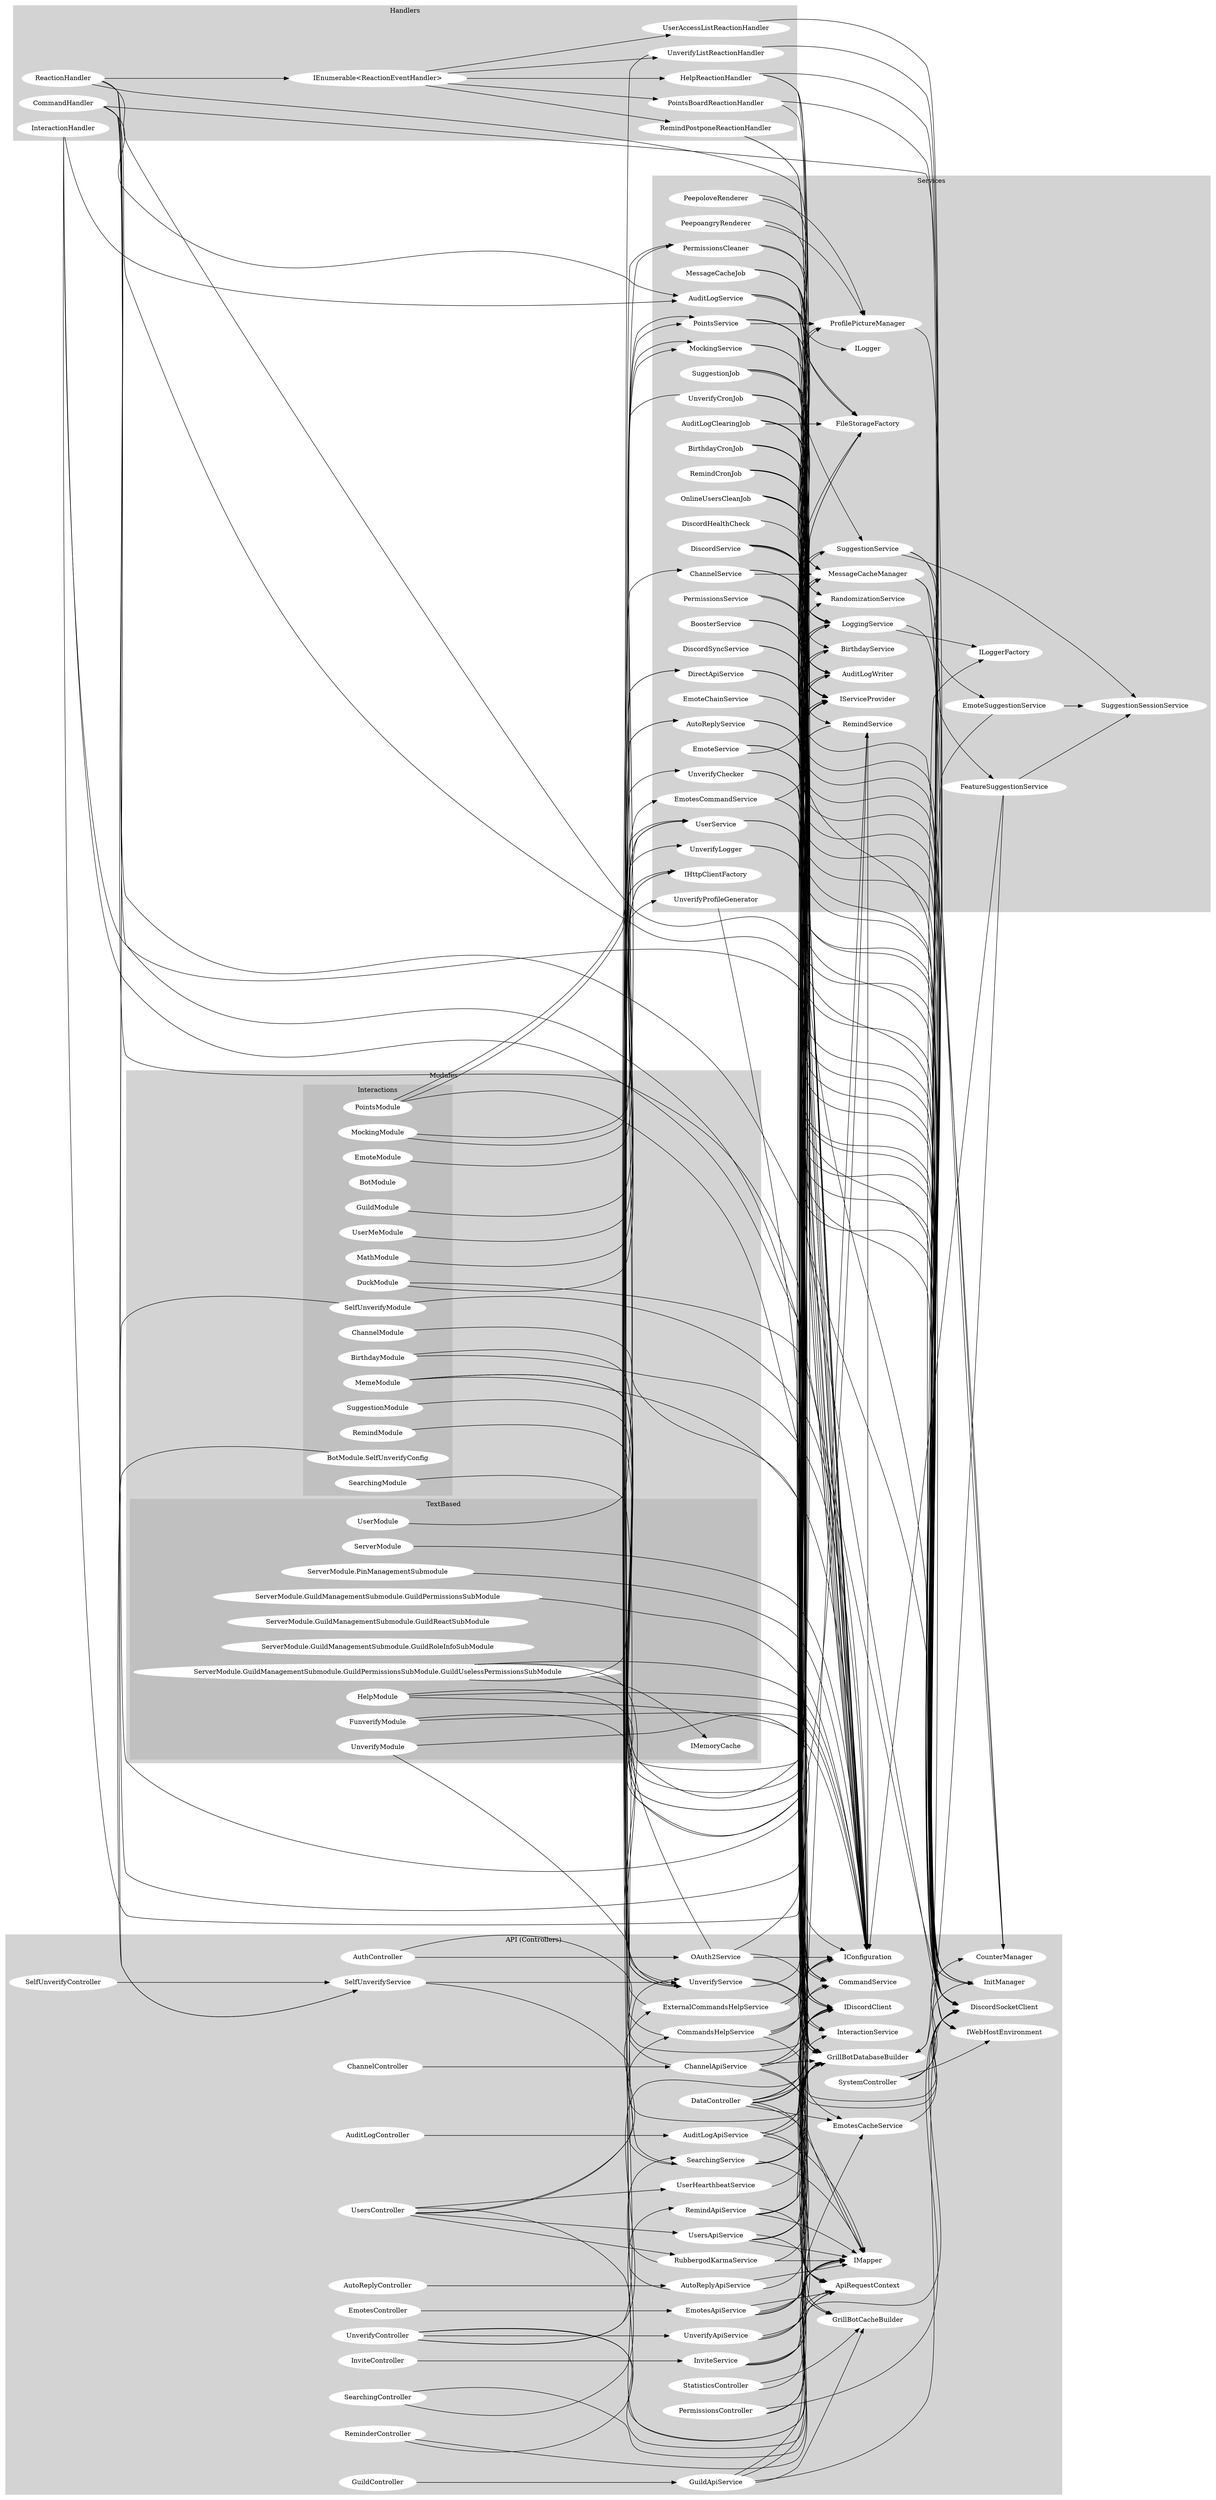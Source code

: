 digraph G {
    rankdir=LR
    
    subgraph cluster_0 {
		style=filled;
		color=lightgrey;
		node [
		    style=filled,
		    color=white
	    ];
		
		AuditLogController -> { AuditLogApiService }
        AuthController -> { OAuth2Service IDiscordClient }
        AutoReplyController -> { AutoReplyApiService }
        ChannelController -> { ChannelApiService }
        DataController -> { IDiscordClient CommandService IConfiguration InteractionService EmotesCacheService IMapper GrillBotDatabaseBuilder ApiRequestContext }
        EmotesController -> EmotesApiService
        GuildController -> { GuildApiService }
        InviteController -> InviteService
        PermissionsController -> { DiscordSocketClient IMapper GrillBotDatabaseBuilder }
        ReminderController -> { RemindApiService ApiRequestContext }
        SearchingController -> { SearchingService ApiRequestContext }
        SelfUnverifyController -> SelfUnverifyService
        StatisticsController -> { GrillBotDatabaseBuilder GrillBotCacheBuilder }
        SystemController -> { IWebHostEnvironment DiscordSocketClient InitManager CounterManager }
        UnverifyController -> { UnverifyService IDiscordClient IMapper UnverifyApiService ApiRequestContext }
        UsersController -> { CommandsHelpService ExternalCommandsHelpService UsersApiService RubbergodKarmaService ApiRequestContext UserHearthbeatService }
		
		label = "API (Controllers)";
	}
	
	subgraph cluster_2 {
	    style=filled;
		color=lightgrey;
		node [
		    style=filled,
		    color=white
	    ];
	    
	    AuditLogService -> { DiscordSocketClient GrillBotDatabaseBuilder MessageCacheManager FileStorageFactory InitManager AuditLogWriter }
	    AuditLogApiService -> { GrillBotDatabaseBuilder IMapper FileStorageFactory ApiRequestContext AuditLogWriter }
	    AuditLogClearingJob -> { LoggingService AuditLogWriter IDiscordClient GrillBotDatabaseBuilder FileStorageFactory InitManager }
	    AuditLogWriter -> { GrillBotDatabaseBuilder }
	    
	    BirthdayCronJob -> { IConfiguration BirthdayService LoggingService AuditLogWriter IDiscordClient InitManager }
	    BirthdayService -> { IDiscordClient GrillBotDatabaseBuilder }
        
        CommandsHelpService -> { DiscordSocketClient CommandService ChannelService IServiceProvider IConfiguration }
        ExternalCommandsHelpService -> { DirectApiService IConfiguration IServiceProvider }
        DirectApiService -> { DiscordSocketClient IConfiguration InitManager GrillBotCacheBuilder }
        
        "DiscordHealthCheck" -> "DiscordSocketClient"
        DiscordService -> { DiscordSocketClient IConfiguration IServiceProvider CommandService LoggingService IWebHostEnvironment InitManager InteractionService AuditLogWriter }
        "DiscordSyncService" -> "DiscordSocketClient"
        "DiscordSyncService" -> "GrillBotDatabaseBuilder"
        "DiscordSyncService" -> "InitManager"
        
        "EmoteChainService" -> "IConfiguration"
        "EmoteChainService" -> "DiscordSocketClient"
        EmotesApiService -> { GrillBotDatabaseBuilder EmotesCacheService IMapper ApiRequestContext AuditLogWriter }
        "EmotesCacheService" -> "DiscordSocketClient"
        "EmotesCommandService" -> "IServiceProvider"
        "EmotesCommandService" -> "GrillBotDatabaseBuilder"
        "EmotesCommandService" -> "IDiscordClient"
        EmoteService -> { DiscordSocketClient GrillBotDatabaseBuilder IConfiguration MessageCacheManager EmotesCacheService }
	    
	    GuildApiService -> { GrillBotDatabaseBuilder DiscordSocketClient IMapper GrillBotCacheBuilder }
	    
	    ChannelService -> { DiscordSocketClient GrillBotDatabaseBuilder IConfiguration MessageCacheManager }
	    ChannelApiService -> { GrillBotDatabaseBuilder IMapper IDiscordClient MessageCacheManager AutoReplyService ApiRequestContext AuditLogWriter }
	    
	    PeepoangryRenderer -> { FileStorageFactory ProfilePictureManager }
	    PeepoloveRenderer -> { FileStorageFactory ProfilePictureManager }
	    
	    "LoggingService" -> "DiscordSocketClient"
	    "LoggingService" -> "CommandService"
	    "LoggingService" -> "ILoggerFactory"
	    "LoggingService" -> "IConfiguration"
	    "LoggingService" -> "GrillBotDatabaseBuilder"
	    "LoggingService" -> "InteractionService"
	    
	    PermissionsCleaner -> { CounterManager ILogger }
	    "PermissionsService" -> "GrillBotDatabaseBuilder"
	    "PermissionsService" -> "IServiceProvider"
	    
	    RemindCronJob -> { LoggingService AuditLogWriter IDiscordClient RemindService InitManager }
	    RemindService -> { IDiscordClient GrillBotDatabaseBuilder IConfiguration }
	    RemindApiService -> { GrillBotDatabaseBuilder IMapper ApiRequestContext RemindService AuditLogWriter }
	    
	    EmoteSuggestionService -> { SuggestionSessionService GrillBotDatabaseBuilder }
	    FeatureSuggestionService -> { SuggestionSessionService IConfiguration GrillBotDatabaseBuilder }
	    SuggestionJob -> { LoggingService AuditLogWriter IDiscordClient InitManager SuggestionService GrillBotDatabaseBuilder }
	    SuggestionService -> { EmoteSuggestionService FeatureSuggestionService IDiscordClient SuggestionSessionService }
	    
	    "SelfUnverifyService" -> "UnverifyService"
	    "SelfUnverifyService" -> "GrillBotDatabaseBuilder"
	    
	    UnverifyApiService -> { GrillBotDatabaseBuilder IMapper IDiscordClient ApiRequestContext }
	    
	    "UnverifyChecker" -> "GrillBotDatabaseBuilder"
	    "UnverifyChecker" -> "IConfiguration"
	    "UnverifyChecker" -> "IWebHostEnvironment"
	    
	    UnverifyCronJob -> { LoggingService AuditLogWriter IDiscordClient UnverifyService InitManager }
	    UnverifyLogger -> { IDiscordClient GrillBotDatabaseBuilder }
	    
	    "UnverifyProfileGenerator" -> "GrillBotDatabaseBuilder"
	    
	    UnverifyService -> { DiscordSocketClient UnverifyChecker UnverifyProfileGenerator UnverifyLogger GrillBotDatabaseBuilder LoggingService PermissionsCleaner }
	    OnlineUsersCleanJob -> { LoggingService AuditLogWriter IDiscordClient GrillBotDatabaseBuilder InitManager }
	    
	    PointsService -> { DiscordSocketClient GrillBotDatabaseBuilder IConfiguration MessageCacheManager RandomizationService ProfilePictureManager }
	    UserService -> { GrillBotDatabaseBuilder IConfiguration }
	    UsersApiService -> { GrillBotDatabaseBuilder IMapper IDiscordClient ApiRequestContext AuditLogWriter }
	    RubbergodKarmaService -> { DirectApiService IDiscordClient IMapper }
	    UserHearthbeatService -> { GrillBotDatabaseBuilder }
	   
	    AutoReplyApiService -> { AutoReplyService GrillBotDatabaseBuilder IMapper }
	    "AutoReplyService" -> "IConfiguration"
	    "AutoReplyService" -> "DiscordSocketClient"
	    "AutoReplyService" -> "GrillBotDatabaseBuilder"
	    "AutoReplyService" -> "InitManager"
	    
	    "BoosterService" -> "DiscordSocketClient"
	    "BoosterService" -> "GrillBotDatabaseBuilder"
	    "BoosterService" -> "IConfiguration"
	    "BoosterService" -> "InitManager"
	    
	    InviteService -> { DiscordSocketClient GrillBotDatabaseBuilder IMapper AuditLogWriter }
	    MessageCacheJob -> { LoggingService AuditLogWriter IDiscordClient InitManager MessageCacheManager }
	    
	    "MockingService" -> "IConfiguration"
	    "MockingService" -> "RandomizationService"
	    
	    "OAuth2Service" -> "IConfiguration"
	    "OAuth2Service" -> "GrillBotDatabaseBuilder"
	    "OAuth2Service" -> "LoggingService"
	    "OAuth2Service" -> "IHttpClientFactory"
	    
	    "RandomizationService"
	    
	    SearchingService -> { IDiscordClient GrillBotDatabaseBuilder UserService IMapper }
	    
	    label = "Services"
	}
	
	subgraph cluster_3 {
	    style=filled;
		color=lightgrey;
		node [
		    style=filled,
		    color=white
	    ];
	    
	    "CommandHandler" -> "DiscordSocketClient"
	    "CommandHandler" -> "CommandService"
	    "CommandHandler" -> "IServiceProvider"
	    "CommandHandler" -> "IConfiguration"
	    "CommandHandler" -> "AuditLogService"
	    "CommandHandler" -> "InitManager"
	    
	    InteractionHandler -> { DiscordSocketClient IServiceProvider InitManager AuditLogService }
	    ReactionHandler -> { DiscordSocketClient "IEnumerable<ReactionEventHandler>" MessageCacheManager InitManager LoggingService }
	    
	    "IEnumerable<ReactionEventHandler>" -> "HelpReactionHandler"
	    "IEnumerable<ReactionEventHandler>" -> "PointsBoardReactionHandler"
	    "IEnumerable<ReactionEventHandler>" -> "UserAccessListReactionHandler"
	    "IEnumerable<ReactionEventHandler>" -> "UnverifyListReactionHandler"
	    "IEnumerable<ReactionEventHandler>" -> "RemindPostponeReactionHandler"
	    "HelpReactionHandler" -> "CommandService"
	    "HelpReactionHandler" -> "DiscordSocketClient"
	    "HelpReactionHandler" -> "IServiceProvider"
	    "HelpReactionHandler" -> "IConfiguration"
	    "PointsBoardReactionHandler" -> "GrillBotDatabaseBuilder"
	    "PointsBoardReactionHandler" -> "DiscordSocketClient"
	    "RemindPostponeReactionHandler" -> "GrillBotDatabaseBuilder"
	    "RemindPostponeReactionHandler" -> "IDiscordClient"
	    "UserAccessListReactionHandler" -> "DiscordSocketClient"
	    "UnverifyListReactionHandler" -> "DiscordSocketClient"
	    "UnverifyListReactionHandler" -> "UnverifyService"
	    
	    label = "Handlers"
	}
	
	subgraph cluster_4 {
	    style=filled;
		color=lightgrey;
		node [
		    style=filled,
		    color=white
	    ];
	    
	    subgraph cluster_4_1 {
    	    style=filled;
    		color=grey;
    		node [
    		    style=filled,
    		    color=white
    	    ];
    	    
    	    SelfUnverifyModule -> SelfUnverifyService
    	    SelfUnverifyModule -> IConfiguration
    	    UserMeModule -> UserService
    	    BirthdayModule -> BirthdayService
    	    BirthdayModule -> IConfiguration
            BotModule
    	    "BotModule.SelfUnverifyConfig" -> SelfUnverifyService
            DuckModule -> IHttpClientFactory
    	    DuckModule -> IConfiguration
    	    EmoteModule -> EmotesCommandService
    	    GuildModule -> UserService
    	    ChannelModule -> { GrillBotDatabaseBuilder }
    	    MathModule -> IHttpClientFactory
    	    MemeModule -> RandomizationService
    	    MemeModule -> IConfiguration
    	    MockingModule -> MockingService
    	    PointsModule -> PointsService
    	    RemindModule -> RemindService
    	    SearchingModule -> SearchingService
    	    SuggestionModule -> SuggestionService
    	    
	        label = "Interactions"
	    }
	    
	    subgraph cluster_4_2 {
    	    style=filled;
    		color=grey;
    		node [
    		    style=filled,
    		    color=white
    	    ];
    	    
    	    "ServerModule" -> "IConfiguration"
    	    "ServerModule.PinManagementSubmodule" -> "IConfiguration"
    	    "ServerModule.GuildManagementSubmodule.GuildPermissionsSubModule" -> "IConfiguration"
    	    "ServerModule.GuildManagementSubmodule.GuildPermissionsSubModule.GuildUselessPermissionsSubModule" -> { IMemoryCache IConfiguration PermissionsCleaner UnverifyService }
    	    "ServerModule.GuildManagementSubmodule.GuildReactSubModule"
    	    "ServerModule.GuildManagementSubmodule.GuildRoleInfoSubModule"
    	    
    	    "PointsModule" -> "PointsService"
    	    "PointsModule" -> "GrillBotDatabaseBuilder"
    	    
    	    "MockingModule" -> "MockingService"
    	    
    	    MemeModule -> { FileStorageFactory ProfilePictureManager }
    	    HelpModule -> { CommandService IServiceProvider IConfiguration }
    	    
    	    "UserModule" -> "UserService"
    	    
    	    "UnverifyModule" -> "UnverifyService"
    	    "UnverifyModule" -> "IConfiguration"
    	    
    	    "FunverifyModule" -> "UnverifyService"
    	    "FunverifyModule" -> "IConfiguration"
    	    
	        label = "TextBased"
	    }
	    
	    label = "Modules";
	}
	
	subgraph cluster_5 {
	    style=filled;
		color=lightgrey;
		node [
		    style=filled,
		    color=white
	    ];
	    
	    MessageCacheManager -> { DiscordSocketClient InitManager GrillBotCacheBuilder CounterManager }
	    ProfilePictureManager -> { GrillBotCacheBuilder CounterManager }
	    GrillBotCacheBuilder -> { IServiceProvider }
	    
	    label = "Cache";
	}
	
	subgraph cluster_6 {
	    style=filled;
		color=lightgrey;
		node [
		    style=filled,
		    color=white
	    ];
	    
	    GrillBotDatabaseBuilder -> { IServiceProvider }
	    
	    label = "Database";
	}
	
	subgraph cluster_7 {
	    style=filled;
		color=lightgrey;
		node [
		    style=filled,
		    color=white
	    ];
	    
	    InitManager -> ILoggerFactory
	    CounterManager
	    FileStorageFactory -> IConfiguration
	    ApiRequestContext
	    
	    label = "Common";
	}
}
